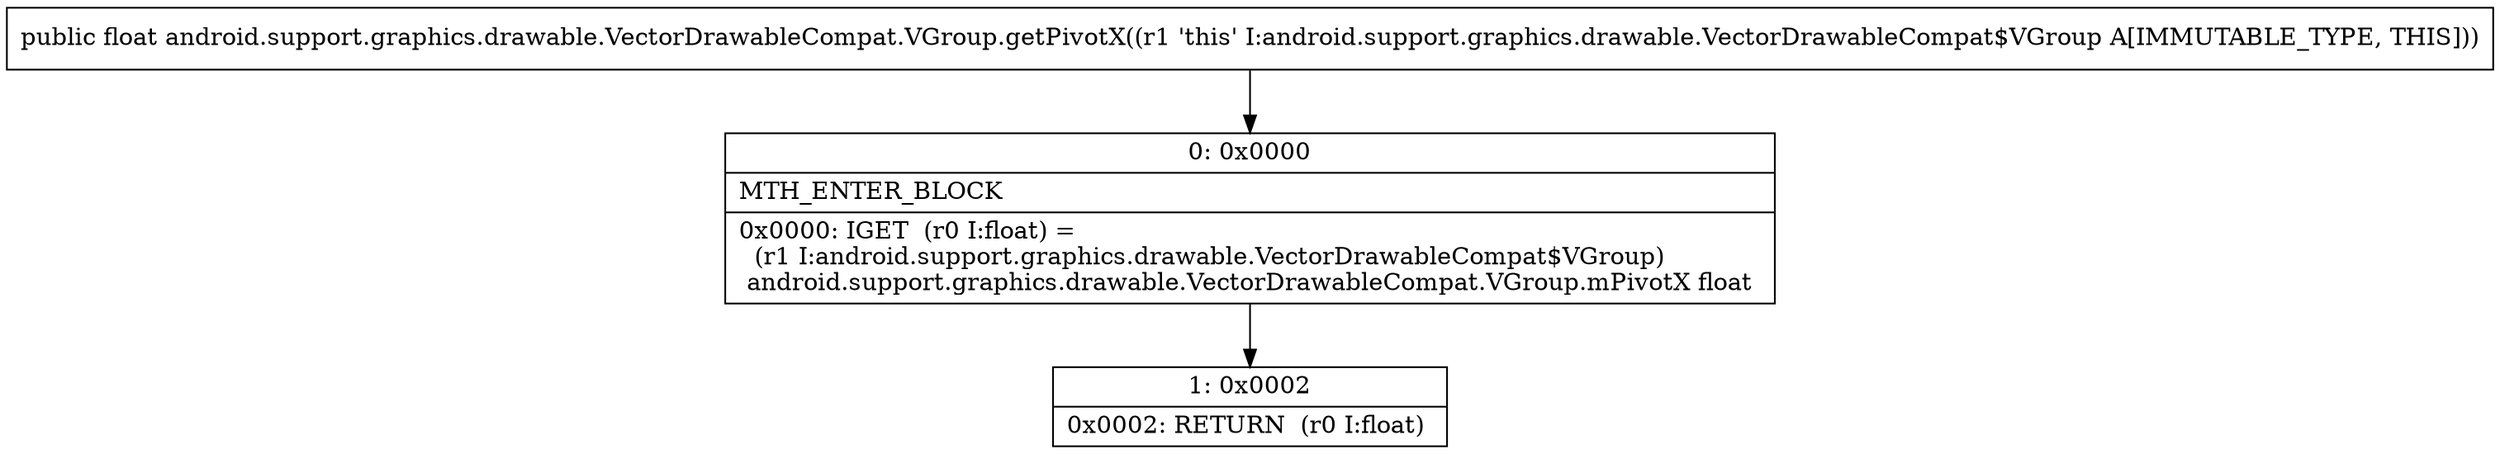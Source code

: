 digraph "CFG forandroid.support.graphics.drawable.VectorDrawableCompat.VGroup.getPivotX()F" {
Node_0 [shape=record,label="{0\:\ 0x0000|MTH_ENTER_BLOCK\l|0x0000: IGET  (r0 I:float) = \l  (r1 I:android.support.graphics.drawable.VectorDrawableCompat$VGroup)\l android.support.graphics.drawable.VectorDrawableCompat.VGroup.mPivotX float \l}"];
Node_1 [shape=record,label="{1\:\ 0x0002|0x0002: RETURN  (r0 I:float) \l}"];
MethodNode[shape=record,label="{public float android.support.graphics.drawable.VectorDrawableCompat.VGroup.getPivotX((r1 'this' I:android.support.graphics.drawable.VectorDrawableCompat$VGroup A[IMMUTABLE_TYPE, THIS])) }"];
MethodNode -> Node_0;
Node_0 -> Node_1;
}

